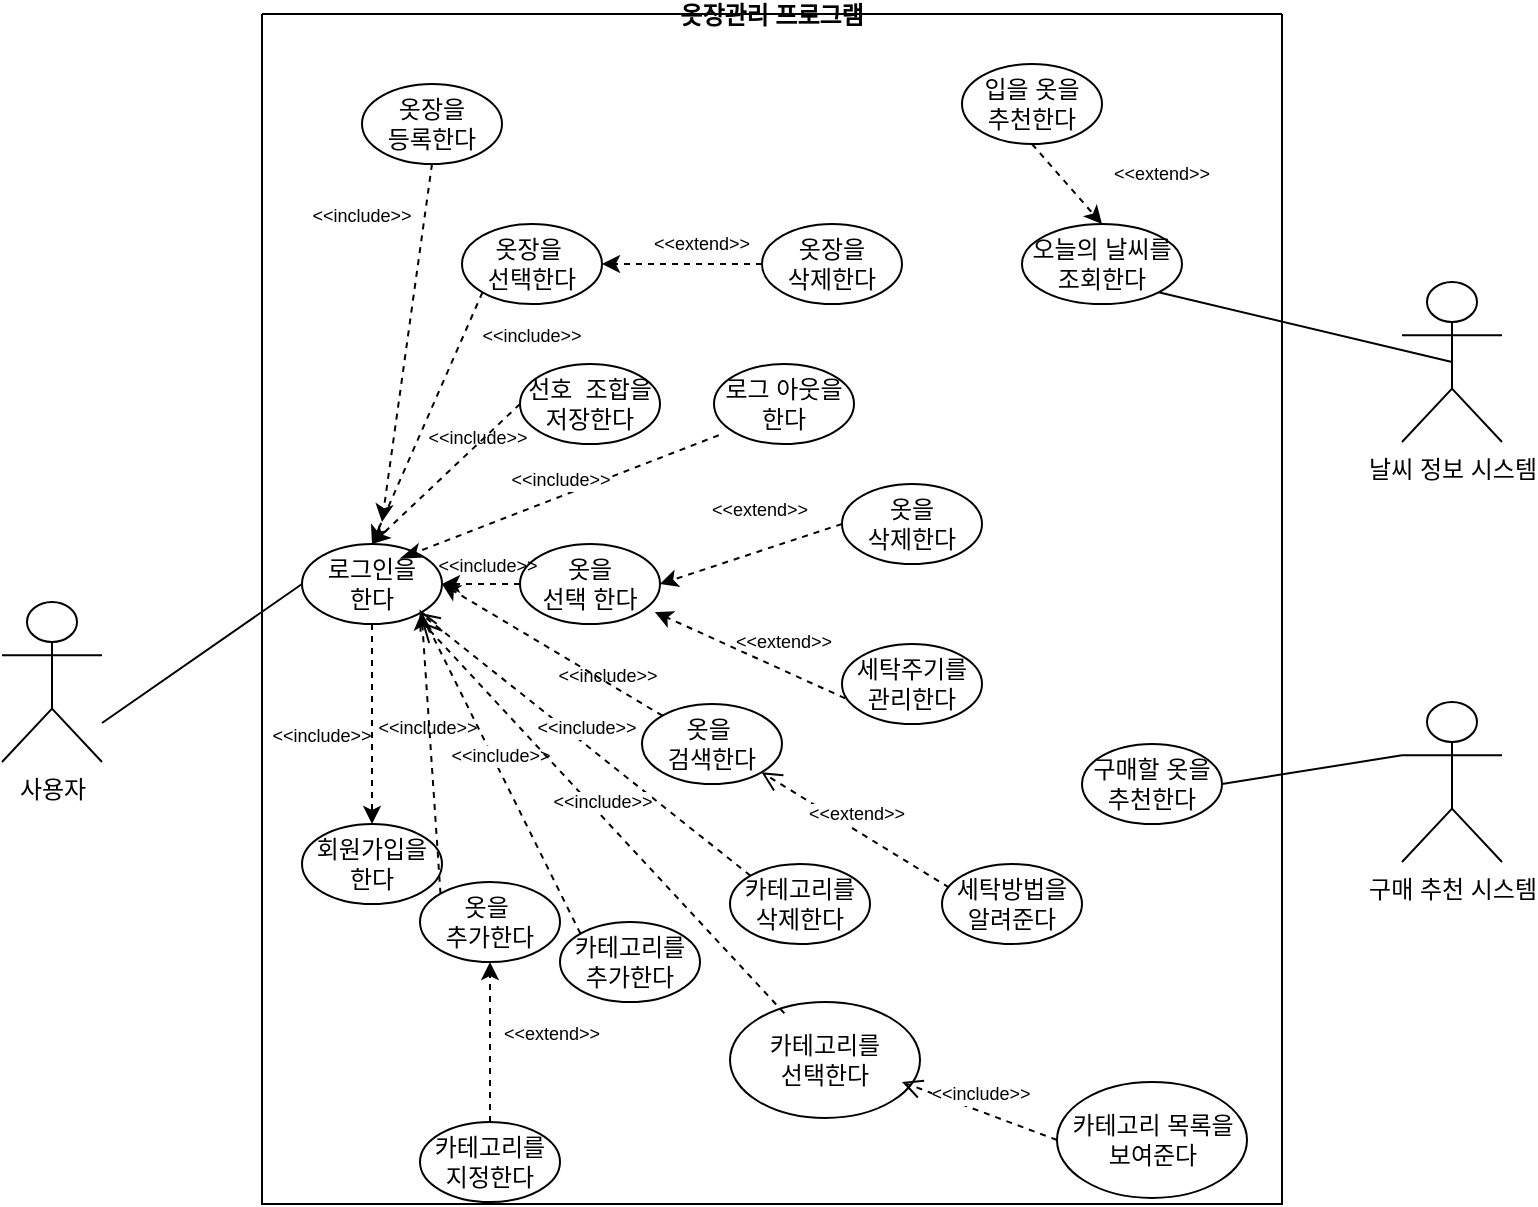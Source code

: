 <mxfile version="17.4.6" type="github">
  <diagram id="eXh087APFA0FxH9GW3ad" name="Page-1">
    <mxGraphModel dx="1038" dy="1650" grid="1" gridSize="10" guides="1" tooltips="1" connect="1" arrows="1" fold="1" page="1" pageScale="1" pageWidth="827" pageHeight="1169" math="0" shadow="0">
      <root>
        <mxCell id="0" />
        <mxCell id="1" parent="0" />
        <mxCell id="yPDIXAnX9h3u-iHD7uKG-1" value="사용자&lt;br&gt;" style="shape=umlActor;verticalLabelPosition=bottom;verticalAlign=top;html=1;outlineConnect=0;" parent="1" vertex="1">
          <mxGeometry x="50" y="-440" width="50" height="80" as="geometry" />
        </mxCell>
        <mxCell id="xYm1JuOZtIgdaOn4Q1WP-2" value="날씨 정보 시스템" style="shape=umlActor;verticalLabelPosition=bottom;verticalAlign=top;html=1;outlineConnect=0;" parent="1" vertex="1">
          <mxGeometry x="750" y="-600" width="50" height="80" as="geometry" />
        </mxCell>
        <mxCell id="xYm1JuOZtIgdaOn4Q1WP-9" value="옷장관리 프로그램" style="swimlane;startSize=0;" parent="1" vertex="1">
          <mxGeometry x="180" y="-734" width="510" height="595" as="geometry" />
        </mxCell>
        <mxCell id="xYm1JuOZtIgdaOn4Q1WP-10" value="로그인을&lt;br&gt;한다" style="ellipse;whiteSpace=wrap;html=1;" parent="xYm1JuOZtIgdaOn4Q1WP-9" vertex="1">
          <mxGeometry x="20" y="265" width="70" height="40" as="geometry" />
        </mxCell>
        <mxCell id="xYm1JuOZtIgdaOn4Q1WP-13" value="회원가입을&lt;br&gt;한다" style="ellipse;whiteSpace=wrap;html=1;" parent="xYm1JuOZtIgdaOn4Q1WP-9" vertex="1">
          <mxGeometry x="20" y="405" width="70" height="40" as="geometry" />
        </mxCell>
        <mxCell id="xYm1JuOZtIgdaOn4Q1WP-27" value="" style="html=1;rounded=0;endArrow=none;endFill=0;entryX=0;entryY=0.5;entryDx=0;entryDy=0;" parent="xYm1JuOZtIgdaOn4Q1WP-9" target="xYm1JuOZtIgdaOn4Q1WP-10" edge="1">
          <mxGeometry width="100" relative="1" as="geometry">
            <mxPoint x="-80" y="354.5" as="sourcePoint" />
            <mxPoint x="20" y="354.5" as="targetPoint" />
          </mxGeometry>
        </mxCell>
        <mxCell id="xYm1JuOZtIgdaOn4Q1WP-28" value="&lt;font style=&quot;font-size: 9px&quot;&gt;&amp;lt;&amp;lt;include&amp;gt;&amp;gt;&lt;/font&gt;" style="text;html=1;strokeColor=none;fillColor=none;align=center;verticalAlign=middle;whiteSpace=wrap;rounded=0;" parent="xYm1JuOZtIgdaOn4Q1WP-9" vertex="1">
          <mxGeometry y="345" width="60" height="30" as="geometry" />
        </mxCell>
        <mxCell id="xYm1JuOZtIgdaOn4Q1WP-29" value="세탁주기를&lt;br&gt;관리한다" style="ellipse;whiteSpace=wrap;html=1;" parent="xYm1JuOZtIgdaOn4Q1WP-9" vertex="1">
          <mxGeometry x="290" y="315" width="70" height="40" as="geometry" />
        </mxCell>
        <mxCell id="xYm1JuOZtIgdaOn4Q1WP-31" value="세탁방법을&lt;br&gt;알려준다" style="ellipse;whiteSpace=wrap;html=1;" parent="xYm1JuOZtIgdaOn4Q1WP-9" vertex="1">
          <mxGeometry x="340" y="425" width="70" height="40" as="geometry" />
        </mxCell>
        <mxCell id="xYm1JuOZtIgdaOn4Q1WP-41" value="옷을&amp;nbsp;&lt;br&gt;추가한다" style="ellipse;whiteSpace=wrap;html=1;" parent="xYm1JuOZtIgdaOn4Q1WP-9" vertex="1">
          <mxGeometry x="79" y="434" width="70" height="40" as="geometry" />
        </mxCell>
        <mxCell id="xYm1JuOZtIgdaOn4Q1WP-57" value="옷을&lt;br&gt;선택 한다" style="ellipse;whiteSpace=wrap;html=1;" parent="xYm1JuOZtIgdaOn4Q1WP-9" vertex="1">
          <mxGeometry x="129" y="265" width="70" height="40" as="geometry" />
        </mxCell>
        <mxCell id="xYm1JuOZtIgdaOn4Q1WP-50" value="선호&amp;nbsp; 조합을&lt;br&gt;저장한다" style="ellipse;whiteSpace=wrap;html=1;" parent="xYm1JuOZtIgdaOn4Q1WP-9" vertex="1">
          <mxGeometry x="129" y="175" width="70" height="40" as="geometry" />
        </mxCell>
        <mxCell id="xYm1JuOZtIgdaOn4Q1WP-47" value="옷장을&amp;nbsp;&lt;br&gt;선택한다" style="ellipse;whiteSpace=wrap;html=1;" parent="xYm1JuOZtIgdaOn4Q1WP-9" vertex="1">
          <mxGeometry x="100" y="105" width="70" height="40" as="geometry" />
        </mxCell>
        <mxCell id="xYm1JuOZtIgdaOn4Q1WP-48" value="옷장을&lt;br&gt;등록한다" style="ellipse;whiteSpace=wrap;html=1;" parent="xYm1JuOZtIgdaOn4Q1WP-9" vertex="1">
          <mxGeometry x="50" y="35" width="70" height="40" as="geometry" />
        </mxCell>
        <mxCell id="xYm1JuOZtIgdaOn4Q1WP-62" value="" style="endArrow=classic;html=1;rounded=0;fontSize=9;exitX=0.5;exitY=1;exitDx=0;exitDy=0;entryX=0.5;entryY=0;entryDx=0;entryDy=0;dashed=1;" parent="xYm1JuOZtIgdaOn4Q1WP-9" source="xYm1JuOZtIgdaOn4Q1WP-10" target="xYm1JuOZtIgdaOn4Q1WP-13" edge="1">
          <mxGeometry width="50" height="50" relative="1" as="geometry">
            <mxPoint x="50" y="355" as="sourcePoint" />
            <mxPoint x="100" y="305" as="targetPoint" />
          </mxGeometry>
        </mxCell>
        <mxCell id="xYm1JuOZtIgdaOn4Q1WP-42" value="옷을&lt;br&gt;삭제한다" style="ellipse;whiteSpace=wrap;html=1;" parent="xYm1JuOZtIgdaOn4Q1WP-9" vertex="1">
          <mxGeometry x="290" y="235" width="70" height="40" as="geometry" />
        </mxCell>
        <mxCell id="xYm1JuOZtIgdaOn4Q1WP-46" value="옷장을&lt;br&gt;삭제한다" style="ellipse;whiteSpace=wrap;html=1;" parent="xYm1JuOZtIgdaOn4Q1WP-9" vertex="1">
          <mxGeometry x="250" y="105" width="70" height="40" as="geometry" />
        </mxCell>
        <mxCell id="xYm1JuOZtIgdaOn4Q1WP-45" value="카테고리를&lt;br&gt;지정한다" style="ellipse;whiteSpace=wrap;html=1;" parent="xYm1JuOZtIgdaOn4Q1WP-9" vertex="1">
          <mxGeometry x="79" y="554" width="70" height="40" as="geometry" />
        </mxCell>
        <mxCell id="xYm1JuOZtIgdaOn4Q1WP-53" value="오늘의 날씨를&lt;br&gt;조회한다" style="ellipse;whiteSpace=wrap;html=1;" parent="xYm1JuOZtIgdaOn4Q1WP-9" vertex="1">
          <mxGeometry x="380" y="105" width="80" height="40" as="geometry" />
        </mxCell>
        <mxCell id="xYm1JuOZtIgdaOn4Q1WP-44" value="입을 옷을 &lt;br&gt;추천한다" style="ellipse;whiteSpace=wrap;html=1;" parent="xYm1JuOZtIgdaOn4Q1WP-9" vertex="1">
          <mxGeometry x="350" y="25" width="70" height="40" as="geometry" />
        </mxCell>
        <mxCell id="xYm1JuOZtIgdaOn4Q1WP-43" value="구매할 옷을 추천한다" style="ellipse;whiteSpace=wrap;html=1;" parent="xYm1JuOZtIgdaOn4Q1WP-9" vertex="1">
          <mxGeometry x="410" y="365" width="70" height="40" as="geometry" />
        </mxCell>
        <mxCell id="xYm1JuOZtIgdaOn4Q1WP-66" value="" style="endArrow=classic;html=1;rounded=0;dashed=1;fontSize=9;entryX=1;entryY=0.5;entryDx=0;entryDy=0;exitX=0;exitY=0.5;exitDx=0;exitDy=0;" parent="xYm1JuOZtIgdaOn4Q1WP-9" source="xYm1JuOZtIgdaOn4Q1WP-57" target="xYm1JuOZtIgdaOn4Q1WP-10" edge="1">
          <mxGeometry width="50" height="50" relative="1" as="geometry">
            <mxPoint x="100" y="275" as="sourcePoint" />
            <mxPoint x="320" y="255" as="targetPoint" />
          </mxGeometry>
        </mxCell>
        <mxCell id="xYm1JuOZtIgdaOn4Q1WP-67" value="&lt;font style=&quot;font-size: 9px&quot;&gt;&amp;lt;&amp;lt;include&amp;gt;&amp;gt;&lt;/font&gt;" style="text;html=1;strokeColor=none;fillColor=none;align=center;verticalAlign=middle;whiteSpace=wrap;rounded=0;" parent="xYm1JuOZtIgdaOn4Q1WP-9" vertex="1">
          <mxGeometry x="83" y="260" width="60" height="30" as="geometry" />
        </mxCell>
        <mxCell id="xYm1JuOZtIgdaOn4Q1WP-70" value="" style="endArrow=classic;html=1;rounded=0;dashed=1;fontSize=9;exitX=0;exitY=0.5;exitDx=0;exitDy=0;entryX=0.5;entryY=0;entryDx=0;entryDy=0;" parent="xYm1JuOZtIgdaOn4Q1WP-9" source="xYm1JuOZtIgdaOn4Q1WP-50" target="xYm1JuOZtIgdaOn4Q1WP-10" edge="1">
          <mxGeometry width="50" height="50" relative="1" as="geometry">
            <mxPoint x="270" y="305" as="sourcePoint" />
            <mxPoint x="320" y="255" as="targetPoint" />
          </mxGeometry>
        </mxCell>
        <mxCell id="xYm1JuOZtIgdaOn4Q1WP-71" value="&lt;font style=&quot;font-size: 9px&quot;&gt;&amp;lt;&amp;lt;include&amp;gt;&amp;gt;&lt;/font&gt;" style="text;html=1;strokeColor=none;fillColor=none;align=center;verticalAlign=middle;whiteSpace=wrap;rounded=0;" parent="xYm1JuOZtIgdaOn4Q1WP-9" vertex="1">
          <mxGeometry x="78" y="196" width="60" height="30" as="geometry" />
        </mxCell>
        <mxCell id="xYm1JuOZtIgdaOn4Q1WP-72" value="" style="endArrow=classic;html=1;rounded=0;dashed=1;fontSize=9;exitX=0;exitY=1;exitDx=0;exitDy=0;entryX=0.5;entryY=0;entryDx=0;entryDy=0;" parent="xYm1JuOZtIgdaOn4Q1WP-9" source="xYm1JuOZtIgdaOn4Q1WP-47" target="xYm1JuOZtIgdaOn4Q1WP-10" edge="1">
          <mxGeometry width="50" height="50" relative="1" as="geometry">
            <mxPoint x="270" y="305" as="sourcePoint" />
            <mxPoint x="320" y="255" as="targetPoint" />
          </mxGeometry>
        </mxCell>
        <mxCell id="xYm1JuOZtIgdaOn4Q1WP-73" value="&lt;font style=&quot;font-size: 9px&quot;&gt;&amp;lt;&amp;lt;include&amp;gt;&amp;gt;&lt;/font&gt;" style="text;html=1;strokeColor=none;fillColor=none;align=center;verticalAlign=middle;whiteSpace=wrap;rounded=0;" parent="xYm1JuOZtIgdaOn4Q1WP-9" vertex="1">
          <mxGeometry x="105" y="145" width="60" height="30" as="geometry" />
        </mxCell>
        <mxCell id="xYm1JuOZtIgdaOn4Q1WP-76" value="&lt;font style=&quot;font-size: 9px&quot;&gt;&amp;lt;&amp;lt;include&amp;gt;&amp;gt;&lt;/font&gt;" style="text;html=1;strokeColor=none;fillColor=none;align=center;verticalAlign=middle;whiteSpace=wrap;rounded=0;" parent="xYm1JuOZtIgdaOn4Q1WP-9" vertex="1">
          <mxGeometry x="20" y="85" width="60" height="30" as="geometry" />
        </mxCell>
        <mxCell id="xYm1JuOZtIgdaOn4Q1WP-77" value="" style="endArrow=classic;html=1;rounded=0;dashed=1;fontSize=9;exitX=0;exitY=0;exitDx=0;exitDy=0;entryX=1;entryY=1;entryDx=0;entryDy=0;" parent="xYm1JuOZtIgdaOn4Q1WP-9" source="xYm1JuOZtIgdaOn4Q1WP-41" target="xYm1JuOZtIgdaOn4Q1WP-10" edge="1">
          <mxGeometry width="50" height="50" relative="1" as="geometry">
            <mxPoint x="270" y="345" as="sourcePoint" />
            <mxPoint x="320" y="295" as="targetPoint" />
          </mxGeometry>
        </mxCell>
        <mxCell id="xYm1JuOZtIgdaOn4Q1WP-78" value="&lt;font style=&quot;font-size: 9px&quot;&gt;&amp;lt;&amp;lt;include&amp;gt;&amp;gt;&lt;/font&gt;" style="text;html=1;strokeColor=none;fillColor=none;align=center;verticalAlign=middle;whiteSpace=wrap;rounded=0;" parent="xYm1JuOZtIgdaOn4Q1WP-9" vertex="1">
          <mxGeometry x="53" y="341" width="60" height="30" as="geometry" />
        </mxCell>
        <mxCell id="xYm1JuOZtIgdaOn4Q1WP-79" value="" style="endArrow=classic;html=1;rounded=0;dashed=1;fontSize=9;exitX=0.5;exitY=0;exitDx=0;exitDy=0;entryX=0.5;entryY=1;entryDx=0;entryDy=0;" parent="xYm1JuOZtIgdaOn4Q1WP-9" source="xYm1JuOZtIgdaOn4Q1WP-45" target="xYm1JuOZtIgdaOn4Q1WP-41" edge="1">
          <mxGeometry width="50" height="50" relative="1" as="geometry">
            <mxPoint x="220" y="424" as="sourcePoint" />
            <mxPoint x="270" y="374" as="targetPoint" />
          </mxGeometry>
        </mxCell>
        <mxCell id="xYm1JuOZtIgdaOn4Q1WP-80" value="&lt;font style=&quot;font-size: 9px&quot;&gt;&amp;lt;&amp;lt;extend&amp;gt;&amp;gt;&lt;/font&gt;" style="text;html=1;strokeColor=none;fillColor=none;align=center;verticalAlign=middle;whiteSpace=wrap;rounded=0;" parent="xYm1JuOZtIgdaOn4Q1WP-9" vertex="1">
          <mxGeometry x="115" y="494" width="60" height="30" as="geometry" />
        </mxCell>
        <mxCell id="xYm1JuOZtIgdaOn4Q1WP-90" value="" style="endArrow=classic;html=1;rounded=0;fontSize=9;entryX=0.5;entryY=0;entryDx=0;entryDy=0;exitX=0.5;exitY=1;exitDx=0;exitDy=0;dashed=1;" parent="xYm1JuOZtIgdaOn4Q1WP-9" source="xYm1JuOZtIgdaOn4Q1WP-44" target="xYm1JuOZtIgdaOn4Q1WP-53" edge="1">
          <mxGeometry width="50" height="50" relative="1" as="geometry">
            <mxPoint x="270" y="275" as="sourcePoint" />
            <mxPoint x="320" y="225" as="targetPoint" />
          </mxGeometry>
        </mxCell>
        <mxCell id="xYm1JuOZtIgdaOn4Q1WP-91" value="&lt;font style=&quot;font-size: 9px&quot;&gt;&amp;lt;&amp;lt;extend&amp;gt;&amp;gt;&lt;/font&gt;" style="text;html=1;strokeColor=none;fillColor=none;align=center;verticalAlign=middle;whiteSpace=wrap;rounded=0;" parent="xYm1JuOZtIgdaOn4Q1WP-9" vertex="1">
          <mxGeometry x="190" y="99" width="60" height="30" as="geometry" />
        </mxCell>
        <mxCell id="xYm1JuOZtIgdaOn4Q1WP-92" value="" style="endArrow=classic;html=1;rounded=0;dashed=1;fontSize=9;entryX=1;entryY=0.5;entryDx=0;entryDy=0;exitX=0;exitY=0.5;exitDx=0;exitDy=0;" parent="xYm1JuOZtIgdaOn4Q1WP-9" source="xYm1JuOZtIgdaOn4Q1WP-46" target="xYm1JuOZtIgdaOn4Q1WP-47" edge="1">
          <mxGeometry width="50" height="50" relative="1" as="geometry">
            <mxPoint x="270" y="195" as="sourcePoint" />
            <mxPoint x="320" y="145" as="targetPoint" />
          </mxGeometry>
        </mxCell>
        <mxCell id="xYm1JuOZtIgdaOn4Q1WP-103" value="" style="endArrow=classic;html=1;rounded=0;fontSize=9;exitX=0;exitY=0;exitDx=0;exitDy=0;dashed=1;entryX=1;entryY=0.5;entryDx=0;entryDy=0;" parent="xYm1JuOZtIgdaOn4Q1WP-9" source="xYm1JuOZtIgdaOn4Q1WP-51" target="xYm1JuOZtIgdaOn4Q1WP-10" edge="1">
          <mxGeometry width="50" height="50" relative="1" as="geometry">
            <mxPoint x="270" y="465" as="sourcePoint" />
            <mxPoint x="80" y="285" as="targetPoint" />
          </mxGeometry>
        </mxCell>
        <mxCell id="xYm1JuOZtIgdaOn4Q1WP-104" value="&lt;font style=&quot;font-size: 9px&quot;&gt;&amp;lt;&amp;lt;include&amp;gt;&amp;gt;&lt;/font&gt;" style="text;html=1;strokeColor=none;fillColor=none;align=center;verticalAlign=middle;whiteSpace=wrap;rounded=0;" parent="xYm1JuOZtIgdaOn4Q1WP-9" vertex="1">
          <mxGeometry x="143" y="315" width="60" height="30" as="geometry" />
        </mxCell>
        <mxCell id="xYm1JuOZtIgdaOn4Q1WP-105" value="" style="endArrow=classic;html=1;rounded=0;dashed=1;fontSize=9;entryX=1;entryY=0.5;entryDx=0;entryDy=0;exitX=0;exitY=0.5;exitDx=0;exitDy=0;" parent="xYm1JuOZtIgdaOn4Q1WP-9" source="xYm1JuOZtIgdaOn4Q1WP-42" target="xYm1JuOZtIgdaOn4Q1WP-57" edge="1">
          <mxGeometry width="50" height="50" relative="1" as="geometry">
            <mxPoint x="270" y="395" as="sourcePoint" />
            <mxPoint x="320" y="345" as="targetPoint" />
          </mxGeometry>
        </mxCell>
        <mxCell id="xYm1JuOZtIgdaOn4Q1WP-109" value="" style="endArrow=classic;html=1;rounded=0;dashed=1;fontSize=9;entryX=0.963;entryY=0.85;entryDx=0;entryDy=0;entryPerimeter=0;exitX=0.023;exitY=0.68;exitDx=0;exitDy=0;exitPerimeter=0;" parent="xYm1JuOZtIgdaOn4Q1WP-9" source="xYm1JuOZtIgdaOn4Q1WP-29" target="xYm1JuOZtIgdaOn4Q1WP-57" edge="1">
          <mxGeometry width="50" height="50" relative="1" as="geometry">
            <mxPoint x="270" y="395" as="sourcePoint" />
            <mxPoint x="320" y="345" as="targetPoint" />
          </mxGeometry>
        </mxCell>
        <mxCell id="xYm1JuOZtIgdaOn4Q1WP-110" value="&lt;font style=&quot;font-size: 9px&quot;&gt;&amp;lt;&amp;lt;extend&amp;gt;&amp;gt;&lt;/font&gt;" style="text;html=1;strokeColor=none;fillColor=none;align=center;verticalAlign=middle;whiteSpace=wrap;rounded=0;" parent="xYm1JuOZtIgdaOn4Q1WP-9" vertex="1">
          <mxGeometry x="231" y="298" width="60" height="30" as="geometry" />
        </mxCell>
        <mxCell id="LRz-mq-irpEqSZUiorhD-1" value="로그 아웃을&lt;br&gt;한다" style="ellipse;whiteSpace=wrap;html=1;" vertex="1" parent="xYm1JuOZtIgdaOn4Q1WP-9">
          <mxGeometry x="226" y="175" width="70" height="40" as="geometry" />
        </mxCell>
        <mxCell id="LRz-mq-irpEqSZUiorhD-10" value="&lt;font style=&quot;font-size: 9px&quot;&gt;&amp;lt;&amp;lt;include&amp;gt;&amp;gt;&lt;/font&gt;" style="html=1;verticalAlign=bottom;endArrow=classicThin;dashed=1;endSize=8;rounded=0;exitX=0.034;exitY=0.89;exitDx=0;exitDy=0;exitPerimeter=0;entryX=0.703;entryY=0.18;entryDx=0;entryDy=0;entryPerimeter=0;endFill=1;" edge="1" parent="xYm1JuOZtIgdaOn4Q1WP-9" source="LRz-mq-irpEqSZUiorhD-1" target="xYm1JuOZtIgdaOn4Q1WP-10">
          <mxGeometry relative="1" as="geometry">
            <mxPoint x="235" y="229.5" as="sourcePoint" />
            <mxPoint x="155" y="229.5" as="targetPoint" />
          </mxGeometry>
        </mxCell>
        <mxCell id="LRz-mq-irpEqSZUiorhD-12" value="카테고리를&lt;br&gt;추가한다" style="ellipse;whiteSpace=wrap;html=1;" vertex="1" parent="xYm1JuOZtIgdaOn4Q1WP-9">
          <mxGeometry x="149" y="454" width="70" height="40" as="geometry" />
        </mxCell>
        <mxCell id="LRz-mq-irpEqSZUiorhD-14" value="카테고리를&lt;br&gt;삭제한다" style="ellipse;whiteSpace=wrap;html=1;" vertex="1" parent="xYm1JuOZtIgdaOn4Q1WP-9">
          <mxGeometry x="234" y="425" width="70" height="40" as="geometry" />
        </mxCell>
        <mxCell id="LRz-mq-irpEqSZUiorhD-15" value="카테고리 목록을&lt;br&gt;보여준다" style="ellipse;whiteSpace=wrap;html=1;" vertex="1" parent="xYm1JuOZtIgdaOn4Q1WP-9">
          <mxGeometry x="397.5" y="534" width="95" height="58" as="geometry" />
        </mxCell>
        <mxCell id="LRz-mq-irpEqSZUiorhD-16" value="&lt;font style=&quot;font-size: 9px&quot;&gt;&amp;lt;&amp;lt;include&amp;gt;&amp;gt;&lt;/font&gt;" style="html=1;verticalAlign=bottom;endArrow=open;dashed=1;endSize=8;rounded=0;fontSize=9;entryX=-0.07;entryY=1.26;entryDx=0;entryDy=0;entryPerimeter=0;exitX=0;exitY=0;exitDx=0;exitDy=0;" edge="1" parent="xYm1JuOZtIgdaOn4Q1WP-9" source="LRz-mq-irpEqSZUiorhD-12" target="xYm1JuOZtIgdaOn4Q1WP-67">
          <mxGeometry relative="1" as="geometry">
            <mxPoint x="270" y="405" as="sourcePoint" />
            <mxPoint x="190" y="405" as="targetPoint" />
          </mxGeometry>
        </mxCell>
        <mxCell id="LRz-mq-irpEqSZUiorhD-17" value="&amp;lt;&amp;lt;include&amp;gt;&amp;gt;" style="html=1;verticalAlign=bottom;endArrow=open;dashed=1;endSize=8;rounded=0;fontSize=9;exitX=0;exitY=0;exitDx=0;exitDy=0;entryX=-0.07;entryY=1.313;entryDx=0;entryDy=0;entryPerimeter=0;" edge="1" parent="xYm1JuOZtIgdaOn4Q1WP-9" source="LRz-mq-irpEqSZUiorhD-14" target="xYm1JuOZtIgdaOn4Q1WP-67">
          <mxGeometry relative="1" as="geometry">
            <mxPoint x="270" y="405" as="sourcePoint" />
            <mxPoint x="190" y="405" as="targetPoint" />
          </mxGeometry>
        </mxCell>
        <mxCell id="xYm1JuOZtIgdaOn4Q1WP-51" value="옷을&amp;nbsp;&lt;br&gt;검색한다" style="ellipse;whiteSpace=wrap;html=1;" parent="xYm1JuOZtIgdaOn4Q1WP-9" vertex="1">
          <mxGeometry x="190" y="345" width="70" height="40" as="geometry" />
        </mxCell>
        <mxCell id="LRz-mq-irpEqSZUiorhD-19" value="카테고리를&lt;br&gt;선택한다" style="ellipse;whiteSpace=wrap;html=1;" vertex="1" parent="xYm1JuOZtIgdaOn4Q1WP-9">
          <mxGeometry x="234" y="494" width="95" height="58" as="geometry" />
        </mxCell>
        <mxCell id="LRz-mq-irpEqSZUiorhD-22" value="&amp;lt;&amp;lt;extend&amp;gt;&amp;gt;" style="html=1;verticalAlign=bottom;endArrow=open;dashed=1;endSize=8;rounded=0;fontSize=9;exitX=0.051;exitY=0.295;exitDx=0;exitDy=0;exitPerimeter=0;entryX=1;entryY=1;entryDx=0;entryDy=0;" edge="1" parent="xYm1JuOZtIgdaOn4Q1WP-9" source="xYm1JuOZtIgdaOn4Q1WP-31" target="xYm1JuOZtIgdaOn4Q1WP-51">
          <mxGeometry relative="1" as="geometry">
            <mxPoint x="270" y="434" as="sourcePoint" />
            <mxPoint x="190" y="434" as="targetPoint" />
          </mxGeometry>
        </mxCell>
        <mxCell id="xYm1JuOZtIgdaOn4Q1WP-75" value="" style="endArrow=classic;html=1;rounded=0;dashed=1;fontSize=9;exitX=0.5;exitY=1;exitDx=0;exitDy=0;" parent="1" source="xYm1JuOZtIgdaOn4Q1WP-48" edge="1">
          <mxGeometry width="50" height="50" relative="1" as="geometry">
            <mxPoint x="450" y="-440" as="sourcePoint" />
            <mxPoint x="240" y="-480" as="targetPoint" />
          </mxGeometry>
        </mxCell>
        <mxCell id="xYm1JuOZtIgdaOn4Q1WP-87" style="rounded=0;orthogonalLoop=1;jettySize=auto;html=1;exitX=1;exitY=1;exitDx=0;exitDy=0;entryX=0.5;entryY=0.5;entryDx=0;entryDy=0;entryPerimeter=0;fontSize=9;endArrow=none;endFill=0;" parent="1" source="xYm1JuOZtIgdaOn4Q1WP-53" target="xYm1JuOZtIgdaOn4Q1WP-2" edge="1">
          <mxGeometry relative="1" as="geometry" />
        </mxCell>
        <mxCell id="xYm1JuOZtIgdaOn4Q1WP-93" value="&lt;font style=&quot;font-size: 9px&quot;&gt;&amp;lt;&amp;lt;extend&amp;gt;&amp;gt;&lt;/font&gt;" style="text;html=1;strokeColor=none;fillColor=none;align=center;verticalAlign=middle;whiteSpace=wrap;rounded=0;" parent="1" vertex="1">
          <mxGeometry x="600" y="-670" width="60" height="30" as="geometry" />
        </mxCell>
        <mxCell id="xYm1JuOZtIgdaOn4Q1WP-108" value="&lt;font style=&quot;font-size: 9px&quot;&gt;&amp;lt;&amp;lt;extend&amp;gt;&amp;gt;&lt;/font&gt;" style="text;html=1;strokeColor=none;fillColor=none;align=center;verticalAlign=middle;whiteSpace=wrap;rounded=0;" parent="1" vertex="1">
          <mxGeometry x="399" y="-502" width="60" height="30" as="geometry" />
        </mxCell>
        <mxCell id="xYm1JuOZtIgdaOn4Q1WP-113" value="구매 추천 시스템" style="shape=umlActor;verticalLabelPosition=bottom;verticalAlign=top;html=1;outlineConnect=0;" parent="1" vertex="1">
          <mxGeometry x="750" y="-390" width="50" height="80" as="geometry" />
        </mxCell>
        <mxCell id="xYm1JuOZtIgdaOn4Q1WP-114" value="" style="endArrow=none;html=1;rounded=0;fontSize=9;entryX=1;entryY=0.5;entryDx=0;entryDy=0;exitX=0;exitY=0.333;exitDx=0;exitDy=0;exitPerimeter=0;" parent="1" source="xYm1JuOZtIgdaOn4Q1WP-113" target="xYm1JuOZtIgdaOn4Q1WP-43" edge="1">
          <mxGeometry width="50" height="50" relative="1" as="geometry">
            <mxPoint x="450" y="-370" as="sourcePoint" />
            <mxPoint x="500" y="-420" as="targetPoint" />
          </mxGeometry>
        </mxCell>
        <mxCell id="LRz-mq-irpEqSZUiorhD-20" value="&amp;lt;&amp;lt;include&amp;gt;&amp;gt;" style="html=1;verticalAlign=bottom;endArrow=open;dashed=1;endSize=8;rounded=0;fontSize=9;exitX=0.286;exitY=0.097;exitDx=0;exitDy=0;exitPerimeter=0;" edge="1" parent="1" source="LRz-mq-irpEqSZUiorhD-19">
          <mxGeometry relative="1" as="geometry">
            <mxPoint x="450" y="-250" as="sourcePoint" />
            <mxPoint x="260" y="-430" as="targetPoint" />
          </mxGeometry>
        </mxCell>
        <mxCell id="LRz-mq-irpEqSZUiorhD-21" value="&amp;lt;&amp;lt;include&amp;gt;&amp;gt;" style="html=1;verticalAlign=bottom;endArrow=open;dashed=1;endSize=8;rounded=0;fontSize=9;exitX=0;exitY=0.5;exitDx=0;exitDy=0;" edge="1" parent="1" source="LRz-mq-irpEqSZUiorhD-15">
          <mxGeometry relative="1" as="geometry">
            <mxPoint x="450" y="-250" as="sourcePoint" />
            <mxPoint x="500" y="-200" as="targetPoint" />
          </mxGeometry>
        </mxCell>
      </root>
    </mxGraphModel>
  </diagram>
</mxfile>

